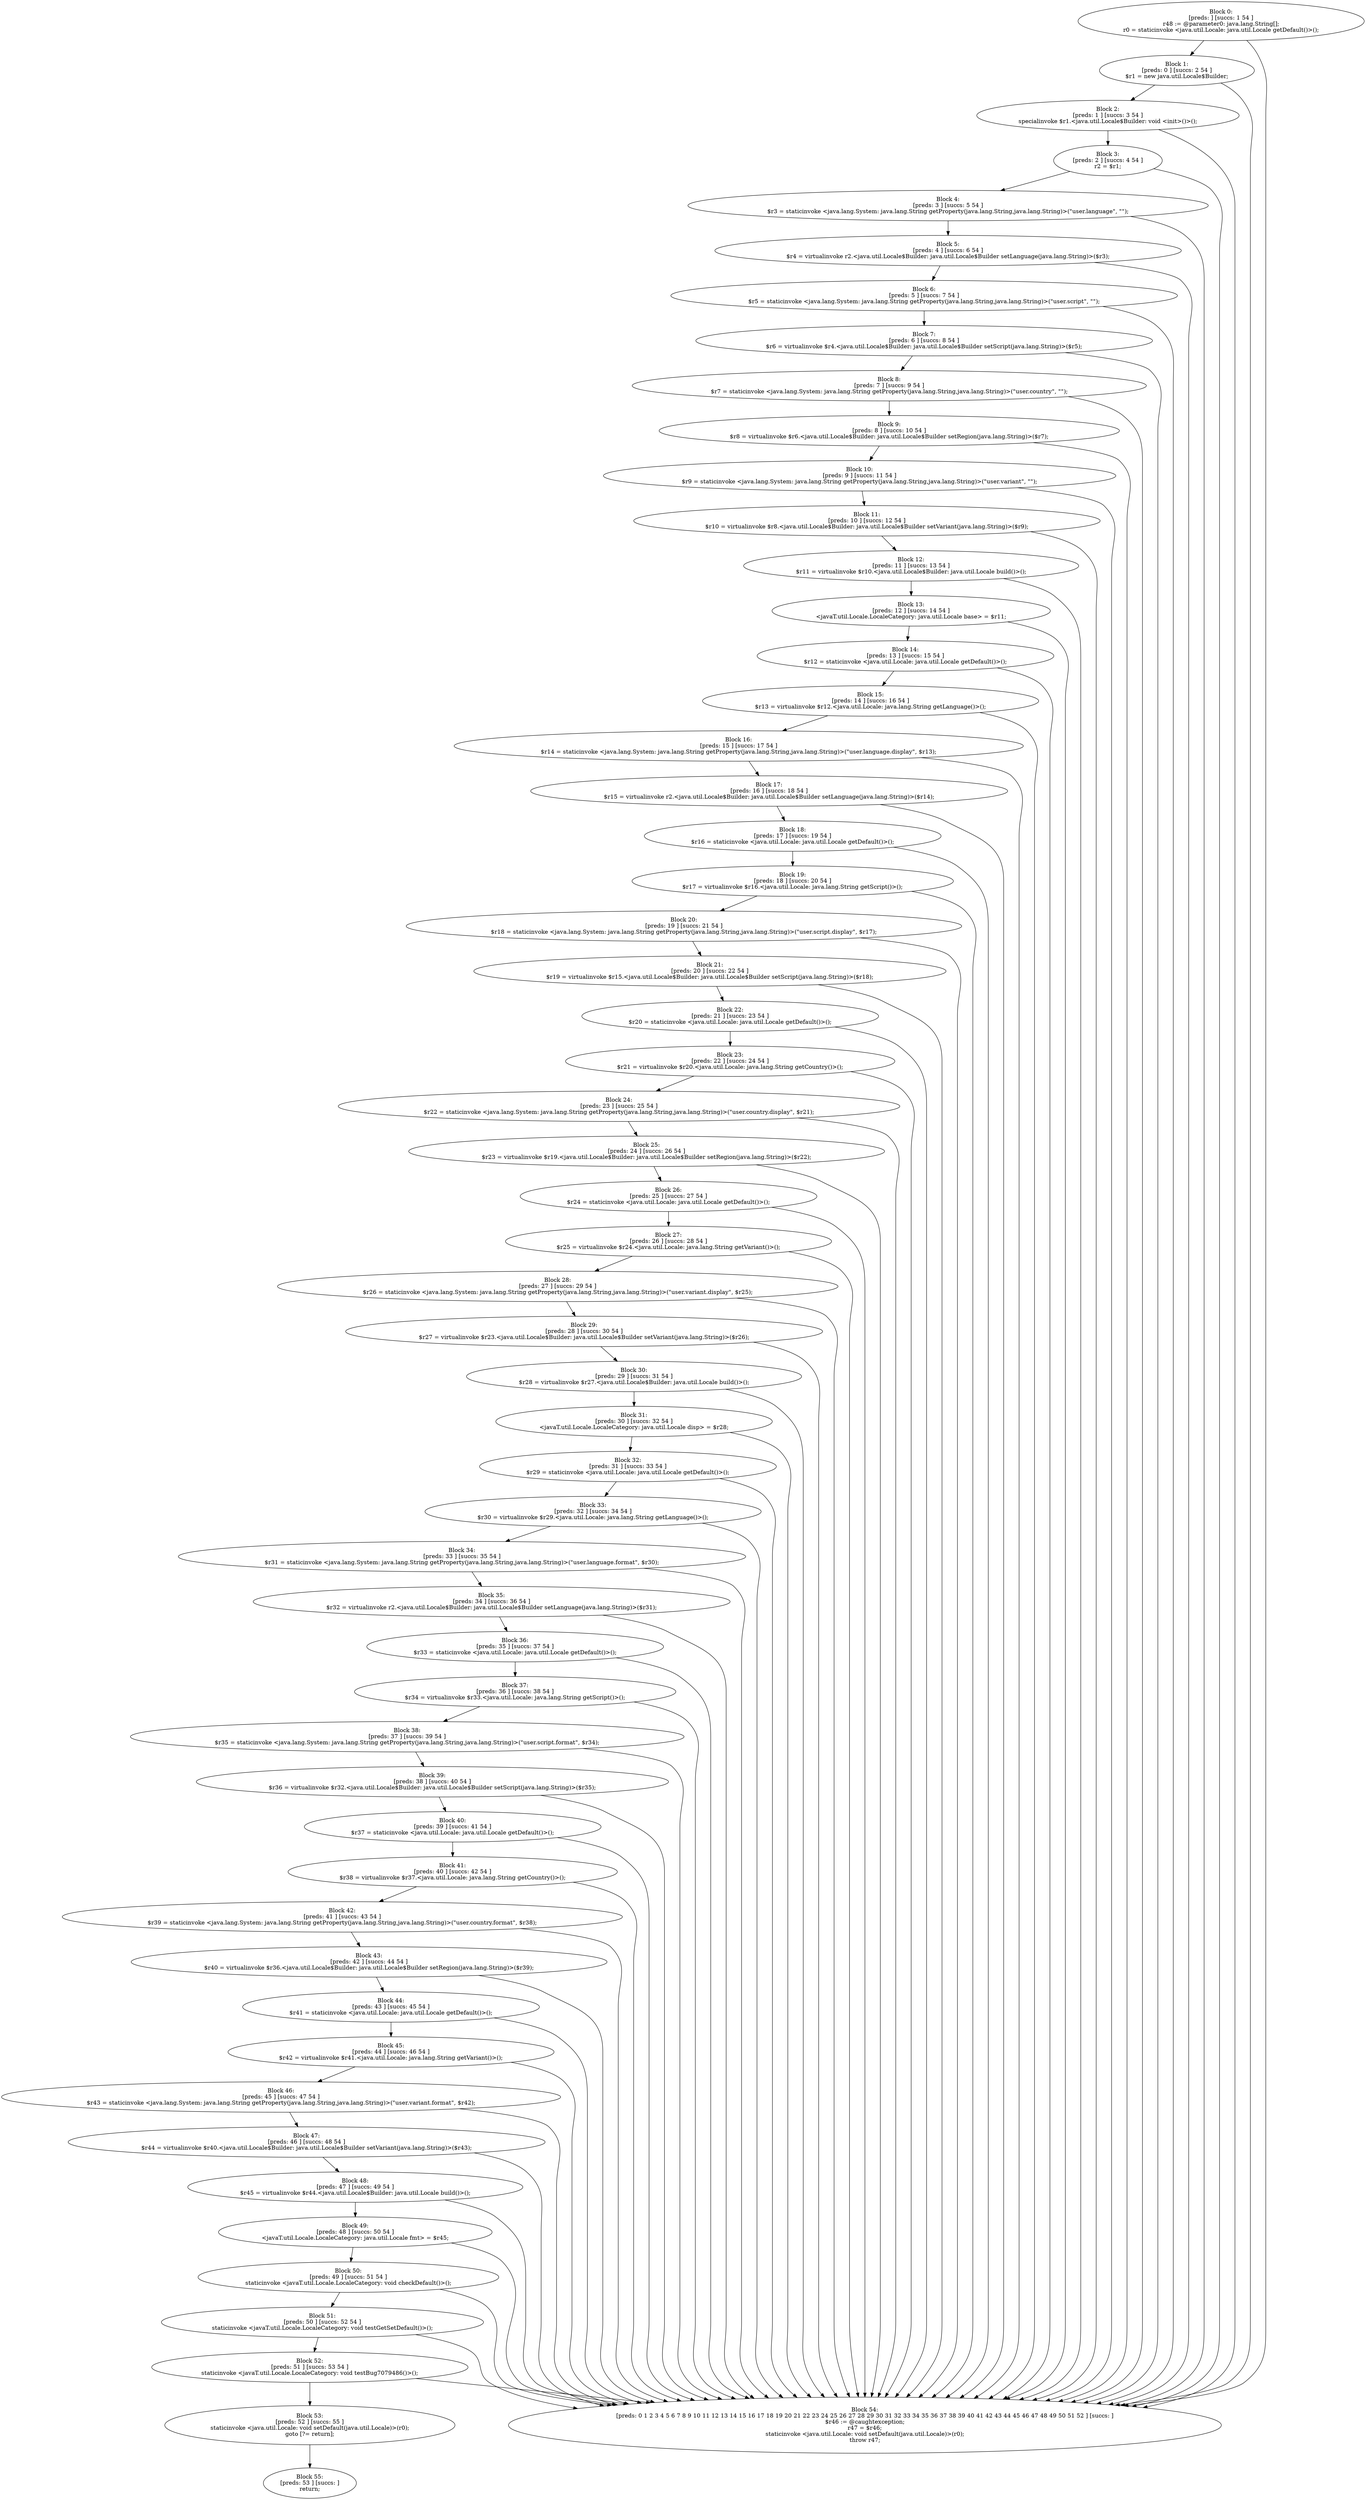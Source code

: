 digraph "unitGraph" {
    "Block 0:
[preds: ] [succs: 1 54 ]
r48 := @parameter0: java.lang.String[];
r0 = staticinvoke <java.util.Locale: java.util.Locale getDefault()>();
"
    "Block 1:
[preds: 0 ] [succs: 2 54 ]
$r1 = new java.util.Locale$Builder;
"
    "Block 2:
[preds: 1 ] [succs: 3 54 ]
specialinvoke $r1.<java.util.Locale$Builder: void <init>()>();
"
    "Block 3:
[preds: 2 ] [succs: 4 54 ]
r2 = $r1;
"
    "Block 4:
[preds: 3 ] [succs: 5 54 ]
$r3 = staticinvoke <java.lang.System: java.lang.String getProperty(java.lang.String,java.lang.String)>(\"user.language\", \"\");
"
    "Block 5:
[preds: 4 ] [succs: 6 54 ]
$r4 = virtualinvoke r2.<java.util.Locale$Builder: java.util.Locale$Builder setLanguage(java.lang.String)>($r3);
"
    "Block 6:
[preds: 5 ] [succs: 7 54 ]
$r5 = staticinvoke <java.lang.System: java.lang.String getProperty(java.lang.String,java.lang.String)>(\"user.script\", \"\");
"
    "Block 7:
[preds: 6 ] [succs: 8 54 ]
$r6 = virtualinvoke $r4.<java.util.Locale$Builder: java.util.Locale$Builder setScript(java.lang.String)>($r5);
"
    "Block 8:
[preds: 7 ] [succs: 9 54 ]
$r7 = staticinvoke <java.lang.System: java.lang.String getProperty(java.lang.String,java.lang.String)>(\"user.country\", \"\");
"
    "Block 9:
[preds: 8 ] [succs: 10 54 ]
$r8 = virtualinvoke $r6.<java.util.Locale$Builder: java.util.Locale$Builder setRegion(java.lang.String)>($r7);
"
    "Block 10:
[preds: 9 ] [succs: 11 54 ]
$r9 = staticinvoke <java.lang.System: java.lang.String getProperty(java.lang.String,java.lang.String)>(\"user.variant\", \"\");
"
    "Block 11:
[preds: 10 ] [succs: 12 54 ]
$r10 = virtualinvoke $r8.<java.util.Locale$Builder: java.util.Locale$Builder setVariant(java.lang.String)>($r9);
"
    "Block 12:
[preds: 11 ] [succs: 13 54 ]
$r11 = virtualinvoke $r10.<java.util.Locale$Builder: java.util.Locale build()>();
"
    "Block 13:
[preds: 12 ] [succs: 14 54 ]
<javaT.util.Locale.LocaleCategory: java.util.Locale base> = $r11;
"
    "Block 14:
[preds: 13 ] [succs: 15 54 ]
$r12 = staticinvoke <java.util.Locale: java.util.Locale getDefault()>();
"
    "Block 15:
[preds: 14 ] [succs: 16 54 ]
$r13 = virtualinvoke $r12.<java.util.Locale: java.lang.String getLanguage()>();
"
    "Block 16:
[preds: 15 ] [succs: 17 54 ]
$r14 = staticinvoke <java.lang.System: java.lang.String getProperty(java.lang.String,java.lang.String)>(\"user.language.display\", $r13);
"
    "Block 17:
[preds: 16 ] [succs: 18 54 ]
$r15 = virtualinvoke r2.<java.util.Locale$Builder: java.util.Locale$Builder setLanguage(java.lang.String)>($r14);
"
    "Block 18:
[preds: 17 ] [succs: 19 54 ]
$r16 = staticinvoke <java.util.Locale: java.util.Locale getDefault()>();
"
    "Block 19:
[preds: 18 ] [succs: 20 54 ]
$r17 = virtualinvoke $r16.<java.util.Locale: java.lang.String getScript()>();
"
    "Block 20:
[preds: 19 ] [succs: 21 54 ]
$r18 = staticinvoke <java.lang.System: java.lang.String getProperty(java.lang.String,java.lang.String)>(\"user.script.display\", $r17);
"
    "Block 21:
[preds: 20 ] [succs: 22 54 ]
$r19 = virtualinvoke $r15.<java.util.Locale$Builder: java.util.Locale$Builder setScript(java.lang.String)>($r18);
"
    "Block 22:
[preds: 21 ] [succs: 23 54 ]
$r20 = staticinvoke <java.util.Locale: java.util.Locale getDefault()>();
"
    "Block 23:
[preds: 22 ] [succs: 24 54 ]
$r21 = virtualinvoke $r20.<java.util.Locale: java.lang.String getCountry()>();
"
    "Block 24:
[preds: 23 ] [succs: 25 54 ]
$r22 = staticinvoke <java.lang.System: java.lang.String getProperty(java.lang.String,java.lang.String)>(\"user.country.display\", $r21);
"
    "Block 25:
[preds: 24 ] [succs: 26 54 ]
$r23 = virtualinvoke $r19.<java.util.Locale$Builder: java.util.Locale$Builder setRegion(java.lang.String)>($r22);
"
    "Block 26:
[preds: 25 ] [succs: 27 54 ]
$r24 = staticinvoke <java.util.Locale: java.util.Locale getDefault()>();
"
    "Block 27:
[preds: 26 ] [succs: 28 54 ]
$r25 = virtualinvoke $r24.<java.util.Locale: java.lang.String getVariant()>();
"
    "Block 28:
[preds: 27 ] [succs: 29 54 ]
$r26 = staticinvoke <java.lang.System: java.lang.String getProperty(java.lang.String,java.lang.String)>(\"user.variant.display\", $r25);
"
    "Block 29:
[preds: 28 ] [succs: 30 54 ]
$r27 = virtualinvoke $r23.<java.util.Locale$Builder: java.util.Locale$Builder setVariant(java.lang.String)>($r26);
"
    "Block 30:
[preds: 29 ] [succs: 31 54 ]
$r28 = virtualinvoke $r27.<java.util.Locale$Builder: java.util.Locale build()>();
"
    "Block 31:
[preds: 30 ] [succs: 32 54 ]
<javaT.util.Locale.LocaleCategory: java.util.Locale disp> = $r28;
"
    "Block 32:
[preds: 31 ] [succs: 33 54 ]
$r29 = staticinvoke <java.util.Locale: java.util.Locale getDefault()>();
"
    "Block 33:
[preds: 32 ] [succs: 34 54 ]
$r30 = virtualinvoke $r29.<java.util.Locale: java.lang.String getLanguage()>();
"
    "Block 34:
[preds: 33 ] [succs: 35 54 ]
$r31 = staticinvoke <java.lang.System: java.lang.String getProperty(java.lang.String,java.lang.String)>(\"user.language.format\", $r30);
"
    "Block 35:
[preds: 34 ] [succs: 36 54 ]
$r32 = virtualinvoke r2.<java.util.Locale$Builder: java.util.Locale$Builder setLanguage(java.lang.String)>($r31);
"
    "Block 36:
[preds: 35 ] [succs: 37 54 ]
$r33 = staticinvoke <java.util.Locale: java.util.Locale getDefault()>();
"
    "Block 37:
[preds: 36 ] [succs: 38 54 ]
$r34 = virtualinvoke $r33.<java.util.Locale: java.lang.String getScript()>();
"
    "Block 38:
[preds: 37 ] [succs: 39 54 ]
$r35 = staticinvoke <java.lang.System: java.lang.String getProperty(java.lang.String,java.lang.String)>(\"user.script.format\", $r34);
"
    "Block 39:
[preds: 38 ] [succs: 40 54 ]
$r36 = virtualinvoke $r32.<java.util.Locale$Builder: java.util.Locale$Builder setScript(java.lang.String)>($r35);
"
    "Block 40:
[preds: 39 ] [succs: 41 54 ]
$r37 = staticinvoke <java.util.Locale: java.util.Locale getDefault()>();
"
    "Block 41:
[preds: 40 ] [succs: 42 54 ]
$r38 = virtualinvoke $r37.<java.util.Locale: java.lang.String getCountry()>();
"
    "Block 42:
[preds: 41 ] [succs: 43 54 ]
$r39 = staticinvoke <java.lang.System: java.lang.String getProperty(java.lang.String,java.lang.String)>(\"user.country.format\", $r38);
"
    "Block 43:
[preds: 42 ] [succs: 44 54 ]
$r40 = virtualinvoke $r36.<java.util.Locale$Builder: java.util.Locale$Builder setRegion(java.lang.String)>($r39);
"
    "Block 44:
[preds: 43 ] [succs: 45 54 ]
$r41 = staticinvoke <java.util.Locale: java.util.Locale getDefault()>();
"
    "Block 45:
[preds: 44 ] [succs: 46 54 ]
$r42 = virtualinvoke $r41.<java.util.Locale: java.lang.String getVariant()>();
"
    "Block 46:
[preds: 45 ] [succs: 47 54 ]
$r43 = staticinvoke <java.lang.System: java.lang.String getProperty(java.lang.String,java.lang.String)>(\"user.variant.format\", $r42);
"
    "Block 47:
[preds: 46 ] [succs: 48 54 ]
$r44 = virtualinvoke $r40.<java.util.Locale$Builder: java.util.Locale$Builder setVariant(java.lang.String)>($r43);
"
    "Block 48:
[preds: 47 ] [succs: 49 54 ]
$r45 = virtualinvoke $r44.<java.util.Locale$Builder: java.util.Locale build()>();
"
    "Block 49:
[preds: 48 ] [succs: 50 54 ]
<javaT.util.Locale.LocaleCategory: java.util.Locale fmt> = $r45;
"
    "Block 50:
[preds: 49 ] [succs: 51 54 ]
staticinvoke <javaT.util.Locale.LocaleCategory: void checkDefault()>();
"
    "Block 51:
[preds: 50 ] [succs: 52 54 ]
staticinvoke <javaT.util.Locale.LocaleCategory: void testGetSetDefault()>();
"
    "Block 52:
[preds: 51 ] [succs: 53 54 ]
staticinvoke <javaT.util.Locale.LocaleCategory: void testBug7079486()>();
"
    "Block 53:
[preds: 52 ] [succs: 55 ]
staticinvoke <java.util.Locale: void setDefault(java.util.Locale)>(r0);
goto [?= return];
"
    "Block 54:
[preds: 0 1 2 3 4 5 6 7 8 9 10 11 12 13 14 15 16 17 18 19 20 21 22 23 24 25 26 27 28 29 30 31 32 33 34 35 36 37 38 39 40 41 42 43 44 45 46 47 48 49 50 51 52 ] [succs: ]
$r46 := @caughtexception;
r47 = $r46;
staticinvoke <java.util.Locale: void setDefault(java.util.Locale)>(r0);
throw r47;
"
    "Block 55:
[preds: 53 ] [succs: ]
return;
"
    "Block 0:
[preds: ] [succs: 1 54 ]
r48 := @parameter0: java.lang.String[];
r0 = staticinvoke <java.util.Locale: java.util.Locale getDefault()>();
"->"Block 1:
[preds: 0 ] [succs: 2 54 ]
$r1 = new java.util.Locale$Builder;
";
    "Block 0:
[preds: ] [succs: 1 54 ]
r48 := @parameter0: java.lang.String[];
r0 = staticinvoke <java.util.Locale: java.util.Locale getDefault()>();
"->"Block 54:
[preds: 0 1 2 3 4 5 6 7 8 9 10 11 12 13 14 15 16 17 18 19 20 21 22 23 24 25 26 27 28 29 30 31 32 33 34 35 36 37 38 39 40 41 42 43 44 45 46 47 48 49 50 51 52 ] [succs: ]
$r46 := @caughtexception;
r47 = $r46;
staticinvoke <java.util.Locale: void setDefault(java.util.Locale)>(r0);
throw r47;
";
    "Block 1:
[preds: 0 ] [succs: 2 54 ]
$r1 = new java.util.Locale$Builder;
"->"Block 2:
[preds: 1 ] [succs: 3 54 ]
specialinvoke $r1.<java.util.Locale$Builder: void <init>()>();
";
    "Block 1:
[preds: 0 ] [succs: 2 54 ]
$r1 = new java.util.Locale$Builder;
"->"Block 54:
[preds: 0 1 2 3 4 5 6 7 8 9 10 11 12 13 14 15 16 17 18 19 20 21 22 23 24 25 26 27 28 29 30 31 32 33 34 35 36 37 38 39 40 41 42 43 44 45 46 47 48 49 50 51 52 ] [succs: ]
$r46 := @caughtexception;
r47 = $r46;
staticinvoke <java.util.Locale: void setDefault(java.util.Locale)>(r0);
throw r47;
";
    "Block 2:
[preds: 1 ] [succs: 3 54 ]
specialinvoke $r1.<java.util.Locale$Builder: void <init>()>();
"->"Block 3:
[preds: 2 ] [succs: 4 54 ]
r2 = $r1;
";
    "Block 2:
[preds: 1 ] [succs: 3 54 ]
specialinvoke $r1.<java.util.Locale$Builder: void <init>()>();
"->"Block 54:
[preds: 0 1 2 3 4 5 6 7 8 9 10 11 12 13 14 15 16 17 18 19 20 21 22 23 24 25 26 27 28 29 30 31 32 33 34 35 36 37 38 39 40 41 42 43 44 45 46 47 48 49 50 51 52 ] [succs: ]
$r46 := @caughtexception;
r47 = $r46;
staticinvoke <java.util.Locale: void setDefault(java.util.Locale)>(r0);
throw r47;
";
    "Block 3:
[preds: 2 ] [succs: 4 54 ]
r2 = $r1;
"->"Block 4:
[preds: 3 ] [succs: 5 54 ]
$r3 = staticinvoke <java.lang.System: java.lang.String getProperty(java.lang.String,java.lang.String)>(\"user.language\", \"\");
";
    "Block 3:
[preds: 2 ] [succs: 4 54 ]
r2 = $r1;
"->"Block 54:
[preds: 0 1 2 3 4 5 6 7 8 9 10 11 12 13 14 15 16 17 18 19 20 21 22 23 24 25 26 27 28 29 30 31 32 33 34 35 36 37 38 39 40 41 42 43 44 45 46 47 48 49 50 51 52 ] [succs: ]
$r46 := @caughtexception;
r47 = $r46;
staticinvoke <java.util.Locale: void setDefault(java.util.Locale)>(r0);
throw r47;
";
    "Block 4:
[preds: 3 ] [succs: 5 54 ]
$r3 = staticinvoke <java.lang.System: java.lang.String getProperty(java.lang.String,java.lang.String)>(\"user.language\", \"\");
"->"Block 5:
[preds: 4 ] [succs: 6 54 ]
$r4 = virtualinvoke r2.<java.util.Locale$Builder: java.util.Locale$Builder setLanguage(java.lang.String)>($r3);
";
    "Block 4:
[preds: 3 ] [succs: 5 54 ]
$r3 = staticinvoke <java.lang.System: java.lang.String getProperty(java.lang.String,java.lang.String)>(\"user.language\", \"\");
"->"Block 54:
[preds: 0 1 2 3 4 5 6 7 8 9 10 11 12 13 14 15 16 17 18 19 20 21 22 23 24 25 26 27 28 29 30 31 32 33 34 35 36 37 38 39 40 41 42 43 44 45 46 47 48 49 50 51 52 ] [succs: ]
$r46 := @caughtexception;
r47 = $r46;
staticinvoke <java.util.Locale: void setDefault(java.util.Locale)>(r0);
throw r47;
";
    "Block 5:
[preds: 4 ] [succs: 6 54 ]
$r4 = virtualinvoke r2.<java.util.Locale$Builder: java.util.Locale$Builder setLanguage(java.lang.String)>($r3);
"->"Block 6:
[preds: 5 ] [succs: 7 54 ]
$r5 = staticinvoke <java.lang.System: java.lang.String getProperty(java.lang.String,java.lang.String)>(\"user.script\", \"\");
";
    "Block 5:
[preds: 4 ] [succs: 6 54 ]
$r4 = virtualinvoke r2.<java.util.Locale$Builder: java.util.Locale$Builder setLanguage(java.lang.String)>($r3);
"->"Block 54:
[preds: 0 1 2 3 4 5 6 7 8 9 10 11 12 13 14 15 16 17 18 19 20 21 22 23 24 25 26 27 28 29 30 31 32 33 34 35 36 37 38 39 40 41 42 43 44 45 46 47 48 49 50 51 52 ] [succs: ]
$r46 := @caughtexception;
r47 = $r46;
staticinvoke <java.util.Locale: void setDefault(java.util.Locale)>(r0);
throw r47;
";
    "Block 6:
[preds: 5 ] [succs: 7 54 ]
$r5 = staticinvoke <java.lang.System: java.lang.String getProperty(java.lang.String,java.lang.String)>(\"user.script\", \"\");
"->"Block 7:
[preds: 6 ] [succs: 8 54 ]
$r6 = virtualinvoke $r4.<java.util.Locale$Builder: java.util.Locale$Builder setScript(java.lang.String)>($r5);
";
    "Block 6:
[preds: 5 ] [succs: 7 54 ]
$r5 = staticinvoke <java.lang.System: java.lang.String getProperty(java.lang.String,java.lang.String)>(\"user.script\", \"\");
"->"Block 54:
[preds: 0 1 2 3 4 5 6 7 8 9 10 11 12 13 14 15 16 17 18 19 20 21 22 23 24 25 26 27 28 29 30 31 32 33 34 35 36 37 38 39 40 41 42 43 44 45 46 47 48 49 50 51 52 ] [succs: ]
$r46 := @caughtexception;
r47 = $r46;
staticinvoke <java.util.Locale: void setDefault(java.util.Locale)>(r0);
throw r47;
";
    "Block 7:
[preds: 6 ] [succs: 8 54 ]
$r6 = virtualinvoke $r4.<java.util.Locale$Builder: java.util.Locale$Builder setScript(java.lang.String)>($r5);
"->"Block 8:
[preds: 7 ] [succs: 9 54 ]
$r7 = staticinvoke <java.lang.System: java.lang.String getProperty(java.lang.String,java.lang.String)>(\"user.country\", \"\");
";
    "Block 7:
[preds: 6 ] [succs: 8 54 ]
$r6 = virtualinvoke $r4.<java.util.Locale$Builder: java.util.Locale$Builder setScript(java.lang.String)>($r5);
"->"Block 54:
[preds: 0 1 2 3 4 5 6 7 8 9 10 11 12 13 14 15 16 17 18 19 20 21 22 23 24 25 26 27 28 29 30 31 32 33 34 35 36 37 38 39 40 41 42 43 44 45 46 47 48 49 50 51 52 ] [succs: ]
$r46 := @caughtexception;
r47 = $r46;
staticinvoke <java.util.Locale: void setDefault(java.util.Locale)>(r0);
throw r47;
";
    "Block 8:
[preds: 7 ] [succs: 9 54 ]
$r7 = staticinvoke <java.lang.System: java.lang.String getProperty(java.lang.String,java.lang.String)>(\"user.country\", \"\");
"->"Block 9:
[preds: 8 ] [succs: 10 54 ]
$r8 = virtualinvoke $r6.<java.util.Locale$Builder: java.util.Locale$Builder setRegion(java.lang.String)>($r7);
";
    "Block 8:
[preds: 7 ] [succs: 9 54 ]
$r7 = staticinvoke <java.lang.System: java.lang.String getProperty(java.lang.String,java.lang.String)>(\"user.country\", \"\");
"->"Block 54:
[preds: 0 1 2 3 4 5 6 7 8 9 10 11 12 13 14 15 16 17 18 19 20 21 22 23 24 25 26 27 28 29 30 31 32 33 34 35 36 37 38 39 40 41 42 43 44 45 46 47 48 49 50 51 52 ] [succs: ]
$r46 := @caughtexception;
r47 = $r46;
staticinvoke <java.util.Locale: void setDefault(java.util.Locale)>(r0);
throw r47;
";
    "Block 9:
[preds: 8 ] [succs: 10 54 ]
$r8 = virtualinvoke $r6.<java.util.Locale$Builder: java.util.Locale$Builder setRegion(java.lang.String)>($r7);
"->"Block 10:
[preds: 9 ] [succs: 11 54 ]
$r9 = staticinvoke <java.lang.System: java.lang.String getProperty(java.lang.String,java.lang.String)>(\"user.variant\", \"\");
";
    "Block 9:
[preds: 8 ] [succs: 10 54 ]
$r8 = virtualinvoke $r6.<java.util.Locale$Builder: java.util.Locale$Builder setRegion(java.lang.String)>($r7);
"->"Block 54:
[preds: 0 1 2 3 4 5 6 7 8 9 10 11 12 13 14 15 16 17 18 19 20 21 22 23 24 25 26 27 28 29 30 31 32 33 34 35 36 37 38 39 40 41 42 43 44 45 46 47 48 49 50 51 52 ] [succs: ]
$r46 := @caughtexception;
r47 = $r46;
staticinvoke <java.util.Locale: void setDefault(java.util.Locale)>(r0);
throw r47;
";
    "Block 10:
[preds: 9 ] [succs: 11 54 ]
$r9 = staticinvoke <java.lang.System: java.lang.String getProperty(java.lang.String,java.lang.String)>(\"user.variant\", \"\");
"->"Block 11:
[preds: 10 ] [succs: 12 54 ]
$r10 = virtualinvoke $r8.<java.util.Locale$Builder: java.util.Locale$Builder setVariant(java.lang.String)>($r9);
";
    "Block 10:
[preds: 9 ] [succs: 11 54 ]
$r9 = staticinvoke <java.lang.System: java.lang.String getProperty(java.lang.String,java.lang.String)>(\"user.variant\", \"\");
"->"Block 54:
[preds: 0 1 2 3 4 5 6 7 8 9 10 11 12 13 14 15 16 17 18 19 20 21 22 23 24 25 26 27 28 29 30 31 32 33 34 35 36 37 38 39 40 41 42 43 44 45 46 47 48 49 50 51 52 ] [succs: ]
$r46 := @caughtexception;
r47 = $r46;
staticinvoke <java.util.Locale: void setDefault(java.util.Locale)>(r0);
throw r47;
";
    "Block 11:
[preds: 10 ] [succs: 12 54 ]
$r10 = virtualinvoke $r8.<java.util.Locale$Builder: java.util.Locale$Builder setVariant(java.lang.String)>($r9);
"->"Block 12:
[preds: 11 ] [succs: 13 54 ]
$r11 = virtualinvoke $r10.<java.util.Locale$Builder: java.util.Locale build()>();
";
    "Block 11:
[preds: 10 ] [succs: 12 54 ]
$r10 = virtualinvoke $r8.<java.util.Locale$Builder: java.util.Locale$Builder setVariant(java.lang.String)>($r9);
"->"Block 54:
[preds: 0 1 2 3 4 5 6 7 8 9 10 11 12 13 14 15 16 17 18 19 20 21 22 23 24 25 26 27 28 29 30 31 32 33 34 35 36 37 38 39 40 41 42 43 44 45 46 47 48 49 50 51 52 ] [succs: ]
$r46 := @caughtexception;
r47 = $r46;
staticinvoke <java.util.Locale: void setDefault(java.util.Locale)>(r0);
throw r47;
";
    "Block 12:
[preds: 11 ] [succs: 13 54 ]
$r11 = virtualinvoke $r10.<java.util.Locale$Builder: java.util.Locale build()>();
"->"Block 13:
[preds: 12 ] [succs: 14 54 ]
<javaT.util.Locale.LocaleCategory: java.util.Locale base> = $r11;
";
    "Block 12:
[preds: 11 ] [succs: 13 54 ]
$r11 = virtualinvoke $r10.<java.util.Locale$Builder: java.util.Locale build()>();
"->"Block 54:
[preds: 0 1 2 3 4 5 6 7 8 9 10 11 12 13 14 15 16 17 18 19 20 21 22 23 24 25 26 27 28 29 30 31 32 33 34 35 36 37 38 39 40 41 42 43 44 45 46 47 48 49 50 51 52 ] [succs: ]
$r46 := @caughtexception;
r47 = $r46;
staticinvoke <java.util.Locale: void setDefault(java.util.Locale)>(r0);
throw r47;
";
    "Block 13:
[preds: 12 ] [succs: 14 54 ]
<javaT.util.Locale.LocaleCategory: java.util.Locale base> = $r11;
"->"Block 14:
[preds: 13 ] [succs: 15 54 ]
$r12 = staticinvoke <java.util.Locale: java.util.Locale getDefault()>();
";
    "Block 13:
[preds: 12 ] [succs: 14 54 ]
<javaT.util.Locale.LocaleCategory: java.util.Locale base> = $r11;
"->"Block 54:
[preds: 0 1 2 3 4 5 6 7 8 9 10 11 12 13 14 15 16 17 18 19 20 21 22 23 24 25 26 27 28 29 30 31 32 33 34 35 36 37 38 39 40 41 42 43 44 45 46 47 48 49 50 51 52 ] [succs: ]
$r46 := @caughtexception;
r47 = $r46;
staticinvoke <java.util.Locale: void setDefault(java.util.Locale)>(r0);
throw r47;
";
    "Block 14:
[preds: 13 ] [succs: 15 54 ]
$r12 = staticinvoke <java.util.Locale: java.util.Locale getDefault()>();
"->"Block 15:
[preds: 14 ] [succs: 16 54 ]
$r13 = virtualinvoke $r12.<java.util.Locale: java.lang.String getLanguage()>();
";
    "Block 14:
[preds: 13 ] [succs: 15 54 ]
$r12 = staticinvoke <java.util.Locale: java.util.Locale getDefault()>();
"->"Block 54:
[preds: 0 1 2 3 4 5 6 7 8 9 10 11 12 13 14 15 16 17 18 19 20 21 22 23 24 25 26 27 28 29 30 31 32 33 34 35 36 37 38 39 40 41 42 43 44 45 46 47 48 49 50 51 52 ] [succs: ]
$r46 := @caughtexception;
r47 = $r46;
staticinvoke <java.util.Locale: void setDefault(java.util.Locale)>(r0);
throw r47;
";
    "Block 15:
[preds: 14 ] [succs: 16 54 ]
$r13 = virtualinvoke $r12.<java.util.Locale: java.lang.String getLanguage()>();
"->"Block 16:
[preds: 15 ] [succs: 17 54 ]
$r14 = staticinvoke <java.lang.System: java.lang.String getProperty(java.lang.String,java.lang.String)>(\"user.language.display\", $r13);
";
    "Block 15:
[preds: 14 ] [succs: 16 54 ]
$r13 = virtualinvoke $r12.<java.util.Locale: java.lang.String getLanguage()>();
"->"Block 54:
[preds: 0 1 2 3 4 5 6 7 8 9 10 11 12 13 14 15 16 17 18 19 20 21 22 23 24 25 26 27 28 29 30 31 32 33 34 35 36 37 38 39 40 41 42 43 44 45 46 47 48 49 50 51 52 ] [succs: ]
$r46 := @caughtexception;
r47 = $r46;
staticinvoke <java.util.Locale: void setDefault(java.util.Locale)>(r0);
throw r47;
";
    "Block 16:
[preds: 15 ] [succs: 17 54 ]
$r14 = staticinvoke <java.lang.System: java.lang.String getProperty(java.lang.String,java.lang.String)>(\"user.language.display\", $r13);
"->"Block 17:
[preds: 16 ] [succs: 18 54 ]
$r15 = virtualinvoke r2.<java.util.Locale$Builder: java.util.Locale$Builder setLanguage(java.lang.String)>($r14);
";
    "Block 16:
[preds: 15 ] [succs: 17 54 ]
$r14 = staticinvoke <java.lang.System: java.lang.String getProperty(java.lang.String,java.lang.String)>(\"user.language.display\", $r13);
"->"Block 54:
[preds: 0 1 2 3 4 5 6 7 8 9 10 11 12 13 14 15 16 17 18 19 20 21 22 23 24 25 26 27 28 29 30 31 32 33 34 35 36 37 38 39 40 41 42 43 44 45 46 47 48 49 50 51 52 ] [succs: ]
$r46 := @caughtexception;
r47 = $r46;
staticinvoke <java.util.Locale: void setDefault(java.util.Locale)>(r0);
throw r47;
";
    "Block 17:
[preds: 16 ] [succs: 18 54 ]
$r15 = virtualinvoke r2.<java.util.Locale$Builder: java.util.Locale$Builder setLanguage(java.lang.String)>($r14);
"->"Block 18:
[preds: 17 ] [succs: 19 54 ]
$r16 = staticinvoke <java.util.Locale: java.util.Locale getDefault()>();
";
    "Block 17:
[preds: 16 ] [succs: 18 54 ]
$r15 = virtualinvoke r2.<java.util.Locale$Builder: java.util.Locale$Builder setLanguage(java.lang.String)>($r14);
"->"Block 54:
[preds: 0 1 2 3 4 5 6 7 8 9 10 11 12 13 14 15 16 17 18 19 20 21 22 23 24 25 26 27 28 29 30 31 32 33 34 35 36 37 38 39 40 41 42 43 44 45 46 47 48 49 50 51 52 ] [succs: ]
$r46 := @caughtexception;
r47 = $r46;
staticinvoke <java.util.Locale: void setDefault(java.util.Locale)>(r0);
throw r47;
";
    "Block 18:
[preds: 17 ] [succs: 19 54 ]
$r16 = staticinvoke <java.util.Locale: java.util.Locale getDefault()>();
"->"Block 19:
[preds: 18 ] [succs: 20 54 ]
$r17 = virtualinvoke $r16.<java.util.Locale: java.lang.String getScript()>();
";
    "Block 18:
[preds: 17 ] [succs: 19 54 ]
$r16 = staticinvoke <java.util.Locale: java.util.Locale getDefault()>();
"->"Block 54:
[preds: 0 1 2 3 4 5 6 7 8 9 10 11 12 13 14 15 16 17 18 19 20 21 22 23 24 25 26 27 28 29 30 31 32 33 34 35 36 37 38 39 40 41 42 43 44 45 46 47 48 49 50 51 52 ] [succs: ]
$r46 := @caughtexception;
r47 = $r46;
staticinvoke <java.util.Locale: void setDefault(java.util.Locale)>(r0);
throw r47;
";
    "Block 19:
[preds: 18 ] [succs: 20 54 ]
$r17 = virtualinvoke $r16.<java.util.Locale: java.lang.String getScript()>();
"->"Block 20:
[preds: 19 ] [succs: 21 54 ]
$r18 = staticinvoke <java.lang.System: java.lang.String getProperty(java.lang.String,java.lang.String)>(\"user.script.display\", $r17);
";
    "Block 19:
[preds: 18 ] [succs: 20 54 ]
$r17 = virtualinvoke $r16.<java.util.Locale: java.lang.String getScript()>();
"->"Block 54:
[preds: 0 1 2 3 4 5 6 7 8 9 10 11 12 13 14 15 16 17 18 19 20 21 22 23 24 25 26 27 28 29 30 31 32 33 34 35 36 37 38 39 40 41 42 43 44 45 46 47 48 49 50 51 52 ] [succs: ]
$r46 := @caughtexception;
r47 = $r46;
staticinvoke <java.util.Locale: void setDefault(java.util.Locale)>(r0);
throw r47;
";
    "Block 20:
[preds: 19 ] [succs: 21 54 ]
$r18 = staticinvoke <java.lang.System: java.lang.String getProperty(java.lang.String,java.lang.String)>(\"user.script.display\", $r17);
"->"Block 21:
[preds: 20 ] [succs: 22 54 ]
$r19 = virtualinvoke $r15.<java.util.Locale$Builder: java.util.Locale$Builder setScript(java.lang.String)>($r18);
";
    "Block 20:
[preds: 19 ] [succs: 21 54 ]
$r18 = staticinvoke <java.lang.System: java.lang.String getProperty(java.lang.String,java.lang.String)>(\"user.script.display\", $r17);
"->"Block 54:
[preds: 0 1 2 3 4 5 6 7 8 9 10 11 12 13 14 15 16 17 18 19 20 21 22 23 24 25 26 27 28 29 30 31 32 33 34 35 36 37 38 39 40 41 42 43 44 45 46 47 48 49 50 51 52 ] [succs: ]
$r46 := @caughtexception;
r47 = $r46;
staticinvoke <java.util.Locale: void setDefault(java.util.Locale)>(r0);
throw r47;
";
    "Block 21:
[preds: 20 ] [succs: 22 54 ]
$r19 = virtualinvoke $r15.<java.util.Locale$Builder: java.util.Locale$Builder setScript(java.lang.String)>($r18);
"->"Block 22:
[preds: 21 ] [succs: 23 54 ]
$r20 = staticinvoke <java.util.Locale: java.util.Locale getDefault()>();
";
    "Block 21:
[preds: 20 ] [succs: 22 54 ]
$r19 = virtualinvoke $r15.<java.util.Locale$Builder: java.util.Locale$Builder setScript(java.lang.String)>($r18);
"->"Block 54:
[preds: 0 1 2 3 4 5 6 7 8 9 10 11 12 13 14 15 16 17 18 19 20 21 22 23 24 25 26 27 28 29 30 31 32 33 34 35 36 37 38 39 40 41 42 43 44 45 46 47 48 49 50 51 52 ] [succs: ]
$r46 := @caughtexception;
r47 = $r46;
staticinvoke <java.util.Locale: void setDefault(java.util.Locale)>(r0);
throw r47;
";
    "Block 22:
[preds: 21 ] [succs: 23 54 ]
$r20 = staticinvoke <java.util.Locale: java.util.Locale getDefault()>();
"->"Block 23:
[preds: 22 ] [succs: 24 54 ]
$r21 = virtualinvoke $r20.<java.util.Locale: java.lang.String getCountry()>();
";
    "Block 22:
[preds: 21 ] [succs: 23 54 ]
$r20 = staticinvoke <java.util.Locale: java.util.Locale getDefault()>();
"->"Block 54:
[preds: 0 1 2 3 4 5 6 7 8 9 10 11 12 13 14 15 16 17 18 19 20 21 22 23 24 25 26 27 28 29 30 31 32 33 34 35 36 37 38 39 40 41 42 43 44 45 46 47 48 49 50 51 52 ] [succs: ]
$r46 := @caughtexception;
r47 = $r46;
staticinvoke <java.util.Locale: void setDefault(java.util.Locale)>(r0);
throw r47;
";
    "Block 23:
[preds: 22 ] [succs: 24 54 ]
$r21 = virtualinvoke $r20.<java.util.Locale: java.lang.String getCountry()>();
"->"Block 24:
[preds: 23 ] [succs: 25 54 ]
$r22 = staticinvoke <java.lang.System: java.lang.String getProperty(java.lang.String,java.lang.String)>(\"user.country.display\", $r21);
";
    "Block 23:
[preds: 22 ] [succs: 24 54 ]
$r21 = virtualinvoke $r20.<java.util.Locale: java.lang.String getCountry()>();
"->"Block 54:
[preds: 0 1 2 3 4 5 6 7 8 9 10 11 12 13 14 15 16 17 18 19 20 21 22 23 24 25 26 27 28 29 30 31 32 33 34 35 36 37 38 39 40 41 42 43 44 45 46 47 48 49 50 51 52 ] [succs: ]
$r46 := @caughtexception;
r47 = $r46;
staticinvoke <java.util.Locale: void setDefault(java.util.Locale)>(r0);
throw r47;
";
    "Block 24:
[preds: 23 ] [succs: 25 54 ]
$r22 = staticinvoke <java.lang.System: java.lang.String getProperty(java.lang.String,java.lang.String)>(\"user.country.display\", $r21);
"->"Block 25:
[preds: 24 ] [succs: 26 54 ]
$r23 = virtualinvoke $r19.<java.util.Locale$Builder: java.util.Locale$Builder setRegion(java.lang.String)>($r22);
";
    "Block 24:
[preds: 23 ] [succs: 25 54 ]
$r22 = staticinvoke <java.lang.System: java.lang.String getProperty(java.lang.String,java.lang.String)>(\"user.country.display\", $r21);
"->"Block 54:
[preds: 0 1 2 3 4 5 6 7 8 9 10 11 12 13 14 15 16 17 18 19 20 21 22 23 24 25 26 27 28 29 30 31 32 33 34 35 36 37 38 39 40 41 42 43 44 45 46 47 48 49 50 51 52 ] [succs: ]
$r46 := @caughtexception;
r47 = $r46;
staticinvoke <java.util.Locale: void setDefault(java.util.Locale)>(r0);
throw r47;
";
    "Block 25:
[preds: 24 ] [succs: 26 54 ]
$r23 = virtualinvoke $r19.<java.util.Locale$Builder: java.util.Locale$Builder setRegion(java.lang.String)>($r22);
"->"Block 26:
[preds: 25 ] [succs: 27 54 ]
$r24 = staticinvoke <java.util.Locale: java.util.Locale getDefault()>();
";
    "Block 25:
[preds: 24 ] [succs: 26 54 ]
$r23 = virtualinvoke $r19.<java.util.Locale$Builder: java.util.Locale$Builder setRegion(java.lang.String)>($r22);
"->"Block 54:
[preds: 0 1 2 3 4 5 6 7 8 9 10 11 12 13 14 15 16 17 18 19 20 21 22 23 24 25 26 27 28 29 30 31 32 33 34 35 36 37 38 39 40 41 42 43 44 45 46 47 48 49 50 51 52 ] [succs: ]
$r46 := @caughtexception;
r47 = $r46;
staticinvoke <java.util.Locale: void setDefault(java.util.Locale)>(r0);
throw r47;
";
    "Block 26:
[preds: 25 ] [succs: 27 54 ]
$r24 = staticinvoke <java.util.Locale: java.util.Locale getDefault()>();
"->"Block 27:
[preds: 26 ] [succs: 28 54 ]
$r25 = virtualinvoke $r24.<java.util.Locale: java.lang.String getVariant()>();
";
    "Block 26:
[preds: 25 ] [succs: 27 54 ]
$r24 = staticinvoke <java.util.Locale: java.util.Locale getDefault()>();
"->"Block 54:
[preds: 0 1 2 3 4 5 6 7 8 9 10 11 12 13 14 15 16 17 18 19 20 21 22 23 24 25 26 27 28 29 30 31 32 33 34 35 36 37 38 39 40 41 42 43 44 45 46 47 48 49 50 51 52 ] [succs: ]
$r46 := @caughtexception;
r47 = $r46;
staticinvoke <java.util.Locale: void setDefault(java.util.Locale)>(r0);
throw r47;
";
    "Block 27:
[preds: 26 ] [succs: 28 54 ]
$r25 = virtualinvoke $r24.<java.util.Locale: java.lang.String getVariant()>();
"->"Block 28:
[preds: 27 ] [succs: 29 54 ]
$r26 = staticinvoke <java.lang.System: java.lang.String getProperty(java.lang.String,java.lang.String)>(\"user.variant.display\", $r25);
";
    "Block 27:
[preds: 26 ] [succs: 28 54 ]
$r25 = virtualinvoke $r24.<java.util.Locale: java.lang.String getVariant()>();
"->"Block 54:
[preds: 0 1 2 3 4 5 6 7 8 9 10 11 12 13 14 15 16 17 18 19 20 21 22 23 24 25 26 27 28 29 30 31 32 33 34 35 36 37 38 39 40 41 42 43 44 45 46 47 48 49 50 51 52 ] [succs: ]
$r46 := @caughtexception;
r47 = $r46;
staticinvoke <java.util.Locale: void setDefault(java.util.Locale)>(r0);
throw r47;
";
    "Block 28:
[preds: 27 ] [succs: 29 54 ]
$r26 = staticinvoke <java.lang.System: java.lang.String getProperty(java.lang.String,java.lang.String)>(\"user.variant.display\", $r25);
"->"Block 29:
[preds: 28 ] [succs: 30 54 ]
$r27 = virtualinvoke $r23.<java.util.Locale$Builder: java.util.Locale$Builder setVariant(java.lang.String)>($r26);
";
    "Block 28:
[preds: 27 ] [succs: 29 54 ]
$r26 = staticinvoke <java.lang.System: java.lang.String getProperty(java.lang.String,java.lang.String)>(\"user.variant.display\", $r25);
"->"Block 54:
[preds: 0 1 2 3 4 5 6 7 8 9 10 11 12 13 14 15 16 17 18 19 20 21 22 23 24 25 26 27 28 29 30 31 32 33 34 35 36 37 38 39 40 41 42 43 44 45 46 47 48 49 50 51 52 ] [succs: ]
$r46 := @caughtexception;
r47 = $r46;
staticinvoke <java.util.Locale: void setDefault(java.util.Locale)>(r0);
throw r47;
";
    "Block 29:
[preds: 28 ] [succs: 30 54 ]
$r27 = virtualinvoke $r23.<java.util.Locale$Builder: java.util.Locale$Builder setVariant(java.lang.String)>($r26);
"->"Block 30:
[preds: 29 ] [succs: 31 54 ]
$r28 = virtualinvoke $r27.<java.util.Locale$Builder: java.util.Locale build()>();
";
    "Block 29:
[preds: 28 ] [succs: 30 54 ]
$r27 = virtualinvoke $r23.<java.util.Locale$Builder: java.util.Locale$Builder setVariant(java.lang.String)>($r26);
"->"Block 54:
[preds: 0 1 2 3 4 5 6 7 8 9 10 11 12 13 14 15 16 17 18 19 20 21 22 23 24 25 26 27 28 29 30 31 32 33 34 35 36 37 38 39 40 41 42 43 44 45 46 47 48 49 50 51 52 ] [succs: ]
$r46 := @caughtexception;
r47 = $r46;
staticinvoke <java.util.Locale: void setDefault(java.util.Locale)>(r0);
throw r47;
";
    "Block 30:
[preds: 29 ] [succs: 31 54 ]
$r28 = virtualinvoke $r27.<java.util.Locale$Builder: java.util.Locale build()>();
"->"Block 31:
[preds: 30 ] [succs: 32 54 ]
<javaT.util.Locale.LocaleCategory: java.util.Locale disp> = $r28;
";
    "Block 30:
[preds: 29 ] [succs: 31 54 ]
$r28 = virtualinvoke $r27.<java.util.Locale$Builder: java.util.Locale build()>();
"->"Block 54:
[preds: 0 1 2 3 4 5 6 7 8 9 10 11 12 13 14 15 16 17 18 19 20 21 22 23 24 25 26 27 28 29 30 31 32 33 34 35 36 37 38 39 40 41 42 43 44 45 46 47 48 49 50 51 52 ] [succs: ]
$r46 := @caughtexception;
r47 = $r46;
staticinvoke <java.util.Locale: void setDefault(java.util.Locale)>(r0);
throw r47;
";
    "Block 31:
[preds: 30 ] [succs: 32 54 ]
<javaT.util.Locale.LocaleCategory: java.util.Locale disp> = $r28;
"->"Block 32:
[preds: 31 ] [succs: 33 54 ]
$r29 = staticinvoke <java.util.Locale: java.util.Locale getDefault()>();
";
    "Block 31:
[preds: 30 ] [succs: 32 54 ]
<javaT.util.Locale.LocaleCategory: java.util.Locale disp> = $r28;
"->"Block 54:
[preds: 0 1 2 3 4 5 6 7 8 9 10 11 12 13 14 15 16 17 18 19 20 21 22 23 24 25 26 27 28 29 30 31 32 33 34 35 36 37 38 39 40 41 42 43 44 45 46 47 48 49 50 51 52 ] [succs: ]
$r46 := @caughtexception;
r47 = $r46;
staticinvoke <java.util.Locale: void setDefault(java.util.Locale)>(r0);
throw r47;
";
    "Block 32:
[preds: 31 ] [succs: 33 54 ]
$r29 = staticinvoke <java.util.Locale: java.util.Locale getDefault()>();
"->"Block 33:
[preds: 32 ] [succs: 34 54 ]
$r30 = virtualinvoke $r29.<java.util.Locale: java.lang.String getLanguage()>();
";
    "Block 32:
[preds: 31 ] [succs: 33 54 ]
$r29 = staticinvoke <java.util.Locale: java.util.Locale getDefault()>();
"->"Block 54:
[preds: 0 1 2 3 4 5 6 7 8 9 10 11 12 13 14 15 16 17 18 19 20 21 22 23 24 25 26 27 28 29 30 31 32 33 34 35 36 37 38 39 40 41 42 43 44 45 46 47 48 49 50 51 52 ] [succs: ]
$r46 := @caughtexception;
r47 = $r46;
staticinvoke <java.util.Locale: void setDefault(java.util.Locale)>(r0);
throw r47;
";
    "Block 33:
[preds: 32 ] [succs: 34 54 ]
$r30 = virtualinvoke $r29.<java.util.Locale: java.lang.String getLanguage()>();
"->"Block 34:
[preds: 33 ] [succs: 35 54 ]
$r31 = staticinvoke <java.lang.System: java.lang.String getProperty(java.lang.String,java.lang.String)>(\"user.language.format\", $r30);
";
    "Block 33:
[preds: 32 ] [succs: 34 54 ]
$r30 = virtualinvoke $r29.<java.util.Locale: java.lang.String getLanguage()>();
"->"Block 54:
[preds: 0 1 2 3 4 5 6 7 8 9 10 11 12 13 14 15 16 17 18 19 20 21 22 23 24 25 26 27 28 29 30 31 32 33 34 35 36 37 38 39 40 41 42 43 44 45 46 47 48 49 50 51 52 ] [succs: ]
$r46 := @caughtexception;
r47 = $r46;
staticinvoke <java.util.Locale: void setDefault(java.util.Locale)>(r0);
throw r47;
";
    "Block 34:
[preds: 33 ] [succs: 35 54 ]
$r31 = staticinvoke <java.lang.System: java.lang.String getProperty(java.lang.String,java.lang.String)>(\"user.language.format\", $r30);
"->"Block 35:
[preds: 34 ] [succs: 36 54 ]
$r32 = virtualinvoke r2.<java.util.Locale$Builder: java.util.Locale$Builder setLanguage(java.lang.String)>($r31);
";
    "Block 34:
[preds: 33 ] [succs: 35 54 ]
$r31 = staticinvoke <java.lang.System: java.lang.String getProperty(java.lang.String,java.lang.String)>(\"user.language.format\", $r30);
"->"Block 54:
[preds: 0 1 2 3 4 5 6 7 8 9 10 11 12 13 14 15 16 17 18 19 20 21 22 23 24 25 26 27 28 29 30 31 32 33 34 35 36 37 38 39 40 41 42 43 44 45 46 47 48 49 50 51 52 ] [succs: ]
$r46 := @caughtexception;
r47 = $r46;
staticinvoke <java.util.Locale: void setDefault(java.util.Locale)>(r0);
throw r47;
";
    "Block 35:
[preds: 34 ] [succs: 36 54 ]
$r32 = virtualinvoke r2.<java.util.Locale$Builder: java.util.Locale$Builder setLanguage(java.lang.String)>($r31);
"->"Block 36:
[preds: 35 ] [succs: 37 54 ]
$r33 = staticinvoke <java.util.Locale: java.util.Locale getDefault()>();
";
    "Block 35:
[preds: 34 ] [succs: 36 54 ]
$r32 = virtualinvoke r2.<java.util.Locale$Builder: java.util.Locale$Builder setLanguage(java.lang.String)>($r31);
"->"Block 54:
[preds: 0 1 2 3 4 5 6 7 8 9 10 11 12 13 14 15 16 17 18 19 20 21 22 23 24 25 26 27 28 29 30 31 32 33 34 35 36 37 38 39 40 41 42 43 44 45 46 47 48 49 50 51 52 ] [succs: ]
$r46 := @caughtexception;
r47 = $r46;
staticinvoke <java.util.Locale: void setDefault(java.util.Locale)>(r0);
throw r47;
";
    "Block 36:
[preds: 35 ] [succs: 37 54 ]
$r33 = staticinvoke <java.util.Locale: java.util.Locale getDefault()>();
"->"Block 37:
[preds: 36 ] [succs: 38 54 ]
$r34 = virtualinvoke $r33.<java.util.Locale: java.lang.String getScript()>();
";
    "Block 36:
[preds: 35 ] [succs: 37 54 ]
$r33 = staticinvoke <java.util.Locale: java.util.Locale getDefault()>();
"->"Block 54:
[preds: 0 1 2 3 4 5 6 7 8 9 10 11 12 13 14 15 16 17 18 19 20 21 22 23 24 25 26 27 28 29 30 31 32 33 34 35 36 37 38 39 40 41 42 43 44 45 46 47 48 49 50 51 52 ] [succs: ]
$r46 := @caughtexception;
r47 = $r46;
staticinvoke <java.util.Locale: void setDefault(java.util.Locale)>(r0);
throw r47;
";
    "Block 37:
[preds: 36 ] [succs: 38 54 ]
$r34 = virtualinvoke $r33.<java.util.Locale: java.lang.String getScript()>();
"->"Block 38:
[preds: 37 ] [succs: 39 54 ]
$r35 = staticinvoke <java.lang.System: java.lang.String getProperty(java.lang.String,java.lang.String)>(\"user.script.format\", $r34);
";
    "Block 37:
[preds: 36 ] [succs: 38 54 ]
$r34 = virtualinvoke $r33.<java.util.Locale: java.lang.String getScript()>();
"->"Block 54:
[preds: 0 1 2 3 4 5 6 7 8 9 10 11 12 13 14 15 16 17 18 19 20 21 22 23 24 25 26 27 28 29 30 31 32 33 34 35 36 37 38 39 40 41 42 43 44 45 46 47 48 49 50 51 52 ] [succs: ]
$r46 := @caughtexception;
r47 = $r46;
staticinvoke <java.util.Locale: void setDefault(java.util.Locale)>(r0);
throw r47;
";
    "Block 38:
[preds: 37 ] [succs: 39 54 ]
$r35 = staticinvoke <java.lang.System: java.lang.String getProperty(java.lang.String,java.lang.String)>(\"user.script.format\", $r34);
"->"Block 39:
[preds: 38 ] [succs: 40 54 ]
$r36 = virtualinvoke $r32.<java.util.Locale$Builder: java.util.Locale$Builder setScript(java.lang.String)>($r35);
";
    "Block 38:
[preds: 37 ] [succs: 39 54 ]
$r35 = staticinvoke <java.lang.System: java.lang.String getProperty(java.lang.String,java.lang.String)>(\"user.script.format\", $r34);
"->"Block 54:
[preds: 0 1 2 3 4 5 6 7 8 9 10 11 12 13 14 15 16 17 18 19 20 21 22 23 24 25 26 27 28 29 30 31 32 33 34 35 36 37 38 39 40 41 42 43 44 45 46 47 48 49 50 51 52 ] [succs: ]
$r46 := @caughtexception;
r47 = $r46;
staticinvoke <java.util.Locale: void setDefault(java.util.Locale)>(r0);
throw r47;
";
    "Block 39:
[preds: 38 ] [succs: 40 54 ]
$r36 = virtualinvoke $r32.<java.util.Locale$Builder: java.util.Locale$Builder setScript(java.lang.String)>($r35);
"->"Block 40:
[preds: 39 ] [succs: 41 54 ]
$r37 = staticinvoke <java.util.Locale: java.util.Locale getDefault()>();
";
    "Block 39:
[preds: 38 ] [succs: 40 54 ]
$r36 = virtualinvoke $r32.<java.util.Locale$Builder: java.util.Locale$Builder setScript(java.lang.String)>($r35);
"->"Block 54:
[preds: 0 1 2 3 4 5 6 7 8 9 10 11 12 13 14 15 16 17 18 19 20 21 22 23 24 25 26 27 28 29 30 31 32 33 34 35 36 37 38 39 40 41 42 43 44 45 46 47 48 49 50 51 52 ] [succs: ]
$r46 := @caughtexception;
r47 = $r46;
staticinvoke <java.util.Locale: void setDefault(java.util.Locale)>(r0);
throw r47;
";
    "Block 40:
[preds: 39 ] [succs: 41 54 ]
$r37 = staticinvoke <java.util.Locale: java.util.Locale getDefault()>();
"->"Block 41:
[preds: 40 ] [succs: 42 54 ]
$r38 = virtualinvoke $r37.<java.util.Locale: java.lang.String getCountry()>();
";
    "Block 40:
[preds: 39 ] [succs: 41 54 ]
$r37 = staticinvoke <java.util.Locale: java.util.Locale getDefault()>();
"->"Block 54:
[preds: 0 1 2 3 4 5 6 7 8 9 10 11 12 13 14 15 16 17 18 19 20 21 22 23 24 25 26 27 28 29 30 31 32 33 34 35 36 37 38 39 40 41 42 43 44 45 46 47 48 49 50 51 52 ] [succs: ]
$r46 := @caughtexception;
r47 = $r46;
staticinvoke <java.util.Locale: void setDefault(java.util.Locale)>(r0);
throw r47;
";
    "Block 41:
[preds: 40 ] [succs: 42 54 ]
$r38 = virtualinvoke $r37.<java.util.Locale: java.lang.String getCountry()>();
"->"Block 42:
[preds: 41 ] [succs: 43 54 ]
$r39 = staticinvoke <java.lang.System: java.lang.String getProperty(java.lang.String,java.lang.String)>(\"user.country.format\", $r38);
";
    "Block 41:
[preds: 40 ] [succs: 42 54 ]
$r38 = virtualinvoke $r37.<java.util.Locale: java.lang.String getCountry()>();
"->"Block 54:
[preds: 0 1 2 3 4 5 6 7 8 9 10 11 12 13 14 15 16 17 18 19 20 21 22 23 24 25 26 27 28 29 30 31 32 33 34 35 36 37 38 39 40 41 42 43 44 45 46 47 48 49 50 51 52 ] [succs: ]
$r46 := @caughtexception;
r47 = $r46;
staticinvoke <java.util.Locale: void setDefault(java.util.Locale)>(r0);
throw r47;
";
    "Block 42:
[preds: 41 ] [succs: 43 54 ]
$r39 = staticinvoke <java.lang.System: java.lang.String getProperty(java.lang.String,java.lang.String)>(\"user.country.format\", $r38);
"->"Block 43:
[preds: 42 ] [succs: 44 54 ]
$r40 = virtualinvoke $r36.<java.util.Locale$Builder: java.util.Locale$Builder setRegion(java.lang.String)>($r39);
";
    "Block 42:
[preds: 41 ] [succs: 43 54 ]
$r39 = staticinvoke <java.lang.System: java.lang.String getProperty(java.lang.String,java.lang.String)>(\"user.country.format\", $r38);
"->"Block 54:
[preds: 0 1 2 3 4 5 6 7 8 9 10 11 12 13 14 15 16 17 18 19 20 21 22 23 24 25 26 27 28 29 30 31 32 33 34 35 36 37 38 39 40 41 42 43 44 45 46 47 48 49 50 51 52 ] [succs: ]
$r46 := @caughtexception;
r47 = $r46;
staticinvoke <java.util.Locale: void setDefault(java.util.Locale)>(r0);
throw r47;
";
    "Block 43:
[preds: 42 ] [succs: 44 54 ]
$r40 = virtualinvoke $r36.<java.util.Locale$Builder: java.util.Locale$Builder setRegion(java.lang.String)>($r39);
"->"Block 44:
[preds: 43 ] [succs: 45 54 ]
$r41 = staticinvoke <java.util.Locale: java.util.Locale getDefault()>();
";
    "Block 43:
[preds: 42 ] [succs: 44 54 ]
$r40 = virtualinvoke $r36.<java.util.Locale$Builder: java.util.Locale$Builder setRegion(java.lang.String)>($r39);
"->"Block 54:
[preds: 0 1 2 3 4 5 6 7 8 9 10 11 12 13 14 15 16 17 18 19 20 21 22 23 24 25 26 27 28 29 30 31 32 33 34 35 36 37 38 39 40 41 42 43 44 45 46 47 48 49 50 51 52 ] [succs: ]
$r46 := @caughtexception;
r47 = $r46;
staticinvoke <java.util.Locale: void setDefault(java.util.Locale)>(r0);
throw r47;
";
    "Block 44:
[preds: 43 ] [succs: 45 54 ]
$r41 = staticinvoke <java.util.Locale: java.util.Locale getDefault()>();
"->"Block 45:
[preds: 44 ] [succs: 46 54 ]
$r42 = virtualinvoke $r41.<java.util.Locale: java.lang.String getVariant()>();
";
    "Block 44:
[preds: 43 ] [succs: 45 54 ]
$r41 = staticinvoke <java.util.Locale: java.util.Locale getDefault()>();
"->"Block 54:
[preds: 0 1 2 3 4 5 6 7 8 9 10 11 12 13 14 15 16 17 18 19 20 21 22 23 24 25 26 27 28 29 30 31 32 33 34 35 36 37 38 39 40 41 42 43 44 45 46 47 48 49 50 51 52 ] [succs: ]
$r46 := @caughtexception;
r47 = $r46;
staticinvoke <java.util.Locale: void setDefault(java.util.Locale)>(r0);
throw r47;
";
    "Block 45:
[preds: 44 ] [succs: 46 54 ]
$r42 = virtualinvoke $r41.<java.util.Locale: java.lang.String getVariant()>();
"->"Block 46:
[preds: 45 ] [succs: 47 54 ]
$r43 = staticinvoke <java.lang.System: java.lang.String getProperty(java.lang.String,java.lang.String)>(\"user.variant.format\", $r42);
";
    "Block 45:
[preds: 44 ] [succs: 46 54 ]
$r42 = virtualinvoke $r41.<java.util.Locale: java.lang.String getVariant()>();
"->"Block 54:
[preds: 0 1 2 3 4 5 6 7 8 9 10 11 12 13 14 15 16 17 18 19 20 21 22 23 24 25 26 27 28 29 30 31 32 33 34 35 36 37 38 39 40 41 42 43 44 45 46 47 48 49 50 51 52 ] [succs: ]
$r46 := @caughtexception;
r47 = $r46;
staticinvoke <java.util.Locale: void setDefault(java.util.Locale)>(r0);
throw r47;
";
    "Block 46:
[preds: 45 ] [succs: 47 54 ]
$r43 = staticinvoke <java.lang.System: java.lang.String getProperty(java.lang.String,java.lang.String)>(\"user.variant.format\", $r42);
"->"Block 47:
[preds: 46 ] [succs: 48 54 ]
$r44 = virtualinvoke $r40.<java.util.Locale$Builder: java.util.Locale$Builder setVariant(java.lang.String)>($r43);
";
    "Block 46:
[preds: 45 ] [succs: 47 54 ]
$r43 = staticinvoke <java.lang.System: java.lang.String getProperty(java.lang.String,java.lang.String)>(\"user.variant.format\", $r42);
"->"Block 54:
[preds: 0 1 2 3 4 5 6 7 8 9 10 11 12 13 14 15 16 17 18 19 20 21 22 23 24 25 26 27 28 29 30 31 32 33 34 35 36 37 38 39 40 41 42 43 44 45 46 47 48 49 50 51 52 ] [succs: ]
$r46 := @caughtexception;
r47 = $r46;
staticinvoke <java.util.Locale: void setDefault(java.util.Locale)>(r0);
throw r47;
";
    "Block 47:
[preds: 46 ] [succs: 48 54 ]
$r44 = virtualinvoke $r40.<java.util.Locale$Builder: java.util.Locale$Builder setVariant(java.lang.String)>($r43);
"->"Block 48:
[preds: 47 ] [succs: 49 54 ]
$r45 = virtualinvoke $r44.<java.util.Locale$Builder: java.util.Locale build()>();
";
    "Block 47:
[preds: 46 ] [succs: 48 54 ]
$r44 = virtualinvoke $r40.<java.util.Locale$Builder: java.util.Locale$Builder setVariant(java.lang.String)>($r43);
"->"Block 54:
[preds: 0 1 2 3 4 5 6 7 8 9 10 11 12 13 14 15 16 17 18 19 20 21 22 23 24 25 26 27 28 29 30 31 32 33 34 35 36 37 38 39 40 41 42 43 44 45 46 47 48 49 50 51 52 ] [succs: ]
$r46 := @caughtexception;
r47 = $r46;
staticinvoke <java.util.Locale: void setDefault(java.util.Locale)>(r0);
throw r47;
";
    "Block 48:
[preds: 47 ] [succs: 49 54 ]
$r45 = virtualinvoke $r44.<java.util.Locale$Builder: java.util.Locale build()>();
"->"Block 49:
[preds: 48 ] [succs: 50 54 ]
<javaT.util.Locale.LocaleCategory: java.util.Locale fmt> = $r45;
";
    "Block 48:
[preds: 47 ] [succs: 49 54 ]
$r45 = virtualinvoke $r44.<java.util.Locale$Builder: java.util.Locale build()>();
"->"Block 54:
[preds: 0 1 2 3 4 5 6 7 8 9 10 11 12 13 14 15 16 17 18 19 20 21 22 23 24 25 26 27 28 29 30 31 32 33 34 35 36 37 38 39 40 41 42 43 44 45 46 47 48 49 50 51 52 ] [succs: ]
$r46 := @caughtexception;
r47 = $r46;
staticinvoke <java.util.Locale: void setDefault(java.util.Locale)>(r0);
throw r47;
";
    "Block 49:
[preds: 48 ] [succs: 50 54 ]
<javaT.util.Locale.LocaleCategory: java.util.Locale fmt> = $r45;
"->"Block 50:
[preds: 49 ] [succs: 51 54 ]
staticinvoke <javaT.util.Locale.LocaleCategory: void checkDefault()>();
";
    "Block 49:
[preds: 48 ] [succs: 50 54 ]
<javaT.util.Locale.LocaleCategory: java.util.Locale fmt> = $r45;
"->"Block 54:
[preds: 0 1 2 3 4 5 6 7 8 9 10 11 12 13 14 15 16 17 18 19 20 21 22 23 24 25 26 27 28 29 30 31 32 33 34 35 36 37 38 39 40 41 42 43 44 45 46 47 48 49 50 51 52 ] [succs: ]
$r46 := @caughtexception;
r47 = $r46;
staticinvoke <java.util.Locale: void setDefault(java.util.Locale)>(r0);
throw r47;
";
    "Block 50:
[preds: 49 ] [succs: 51 54 ]
staticinvoke <javaT.util.Locale.LocaleCategory: void checkDefault()>();
"->"Block 51:
[preds: 50 ] [succs: 52 54 ]
staticinvoke <javaT.util.Locale.LocaleCategory: void testGetSetDefault()>();
";
    "Block 50:
[preds: 49 ] [succs: 51 54 ]
staticinvoke <javaT.util.Locale.LocaleCategory: void checkDefault()>();
"->"Block 54:
[preds: 0 1 2 3 4 5 6 7 8 9 10 11 12 13 14 15 16 17 18 19 20 21 22 23 24 25 26 27 28 29 30 31 32 33 34 35 36 37 38 39 40 41 42 43 44 45 46 47 48 49 50 51 52 ] [succs: ]
$r46 := @caughtexception;
r47 = $r46;
staticinvoke <java.util.Locale: void setDefault(java.util.Locale)>(r0);
throw r47;
";
    "Block 51:
[preds: 50 ] [succs: 52 54 ]
staticinvoke <javaT.util.Locale.LocaleCategory: void testGetSetDefault()>();
"->"Block 52:
[preds: 51 ] [succs: 53 54 ]
staticinvoke <javaT.util.Locale.LocaleCategory: void testBug7079486()>();
";
    "Block 51:
[preds: 50 ] [succs: 52 54 ]
staticinvoke <javaT.util.Locale.LocaleCategory: void testGetSetDefault()>();
"->"Block 54:
[preds: 0 1 2 3 4 5 6 7 8 9 10 11 12 13 14 15 16 17 18 19 20 21 22 23 24 25 26 27 28 29 30 31 32 33 34 35 36 37 38 39 40 41 42 43 44 45 46 47 48 49 50 51 52 ] [succs: ]
$r46 := @caughtexception;
r47 = $r46;
staticinvoke <java.util.Locale: void setDefault(java.util.Locale)>(r0);
throw r47;
";
    "Block 52:
[preds: 51 ] [succs: 53 54 ]
staticinvoke <javaT.util.Locale.LocaleCategory: void testBug7079486()>();
"->"Block 53:
[preds: 52 ] [succs: 55 ]
staticinvoke <java.util.Locale: void setDefault(java.util.Locale)>(r0);
goto [?= return];
";
    "Block 52:
[preds: 51 ] [succs: 53 54 ]
staticinvoke <javaT.util.Locale.LocaleCategory: void testBug7079486()>();
"->"Block 54:
[preds: 0 1 2 3 4 5 6 7 8 9 10 11 12 13 14 15 16 17 18 19 20 21 22 23 24 25 26 27 28 29 30 31 32 33 34 35 36 37 38 39 40 41 42 43 44 45 46 47 48 49 50 51 52 ] [succs: ]
$r46 := @caughtexception;
r47 = $r46;
staticinvoke <java.util.Locale: void setDefault(java.util.Locale)>(r0);
throw r47;
";
    "Block 53:
[preds: 52 ] [succs: 55 ]
staticinvoke <java.util.Locale: void setDefault(java.util.Locale)>(r0);
goto [?= return];
"->"Block 55:
[preds: 53 ] [succs: ]
return;
";
}
